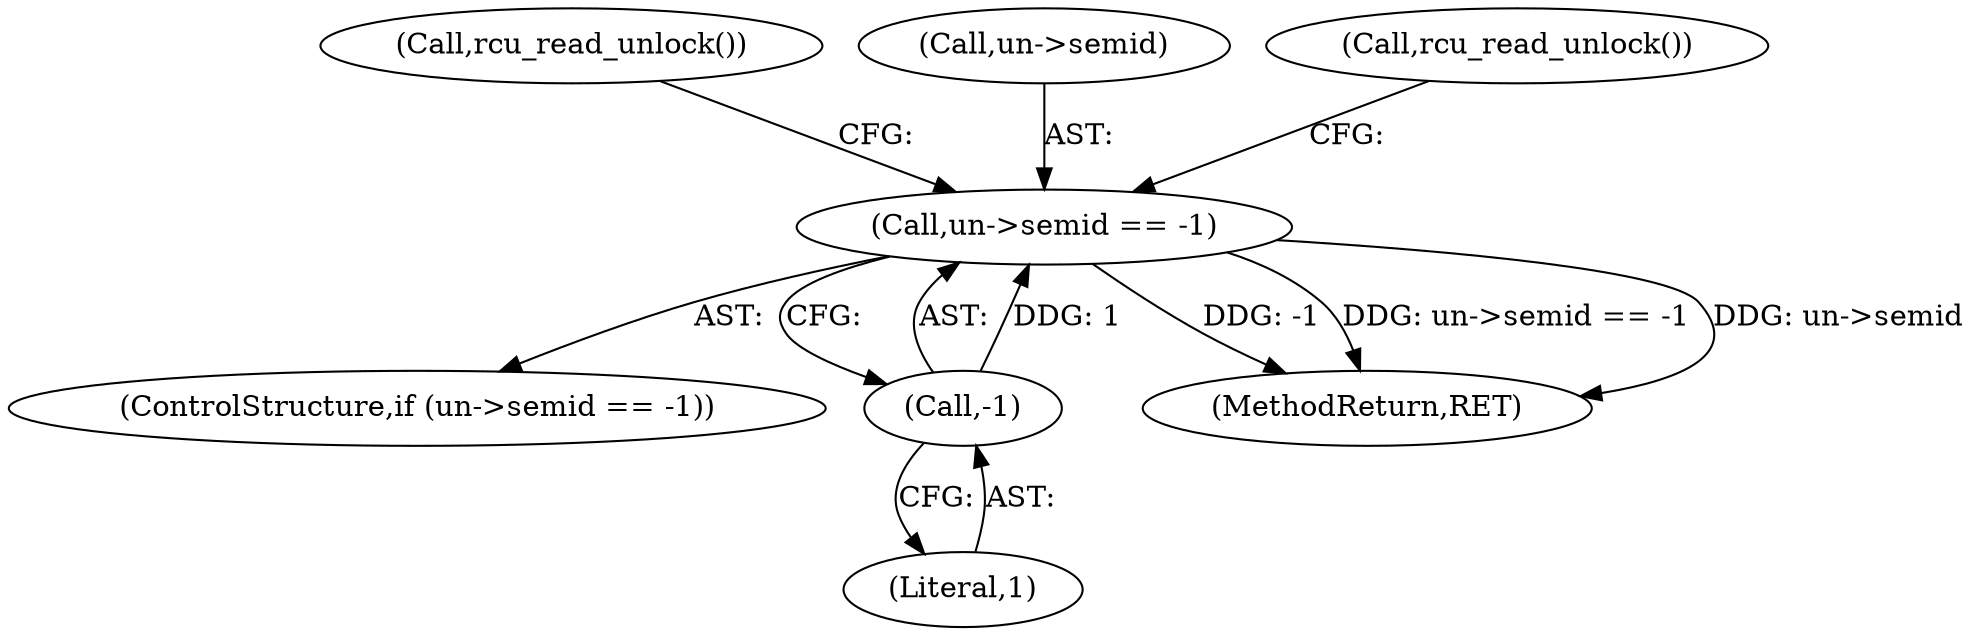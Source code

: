 digraph "0_linux_6062a8dc0517bce23e3c2f7d2fea5e22411269a3_0@pointer" {
"1000401" [label="(Call,un->semid == -1)"];
"1000405" [label="(Call,-1)"];
"1000408" [label="(Call,rcu_read_unlock())"];
"1000402" [label="(Call,un->semid)"];
"1000406" [label="(Literal,1)"];
"1000401" [label="(Call,un->semid == -1)"];
"1000400" [label="(ControlStructure,if (un->semid == -1))"];
"1000412" [label="(Call,rcu_read_unlock())"];
"1000405" [label="(Call,-1)"];
"1000633" [label="(MethodReturn,RET)"];
"1000401" -> "1000400"  [label="AST: "];
"1000401" -> "1000405"  [label="CFG: "];
"1000402" -> "1000401"  [label="AST: "];
"1000405" -> "1000401"  [label="AST: "];
"1000408" -> "1000401"  [label="CFG: "];
"1000412" -> "1000401"  [label="CFG: "];
"1000401" -> "1000633"  [label="DDG: -1"];
"1000401" -> "1000633"  [label="DDG: un->semid == -1"];
"1000401" -> "1000633"  [label="DDG: un->semid"];
"1000405" -> "1000401"  [label="DDG: 1"];
"1000405" -> "1000406"  [label="CFG: "];
"1000406" -> "1000405"  [label="AST: "];
}
